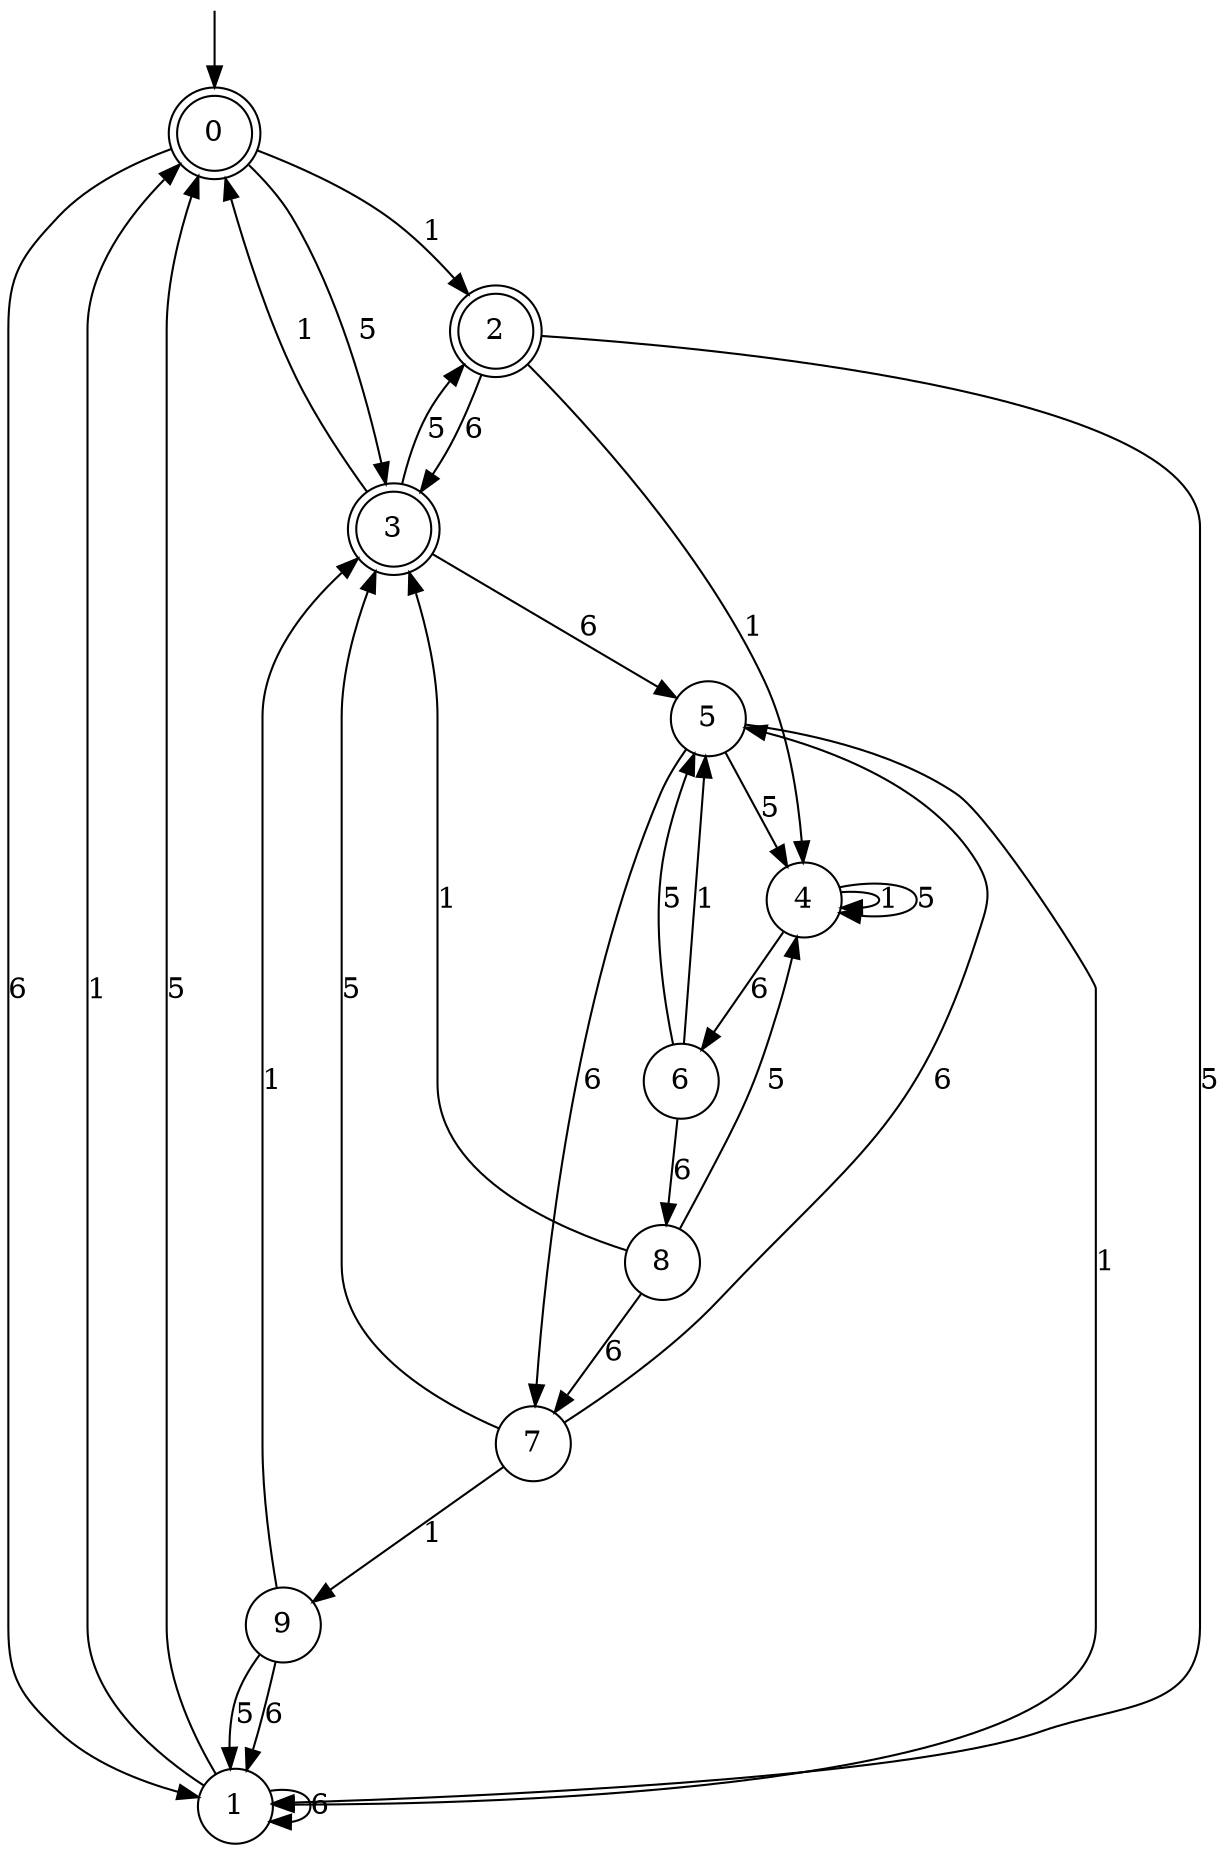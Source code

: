 digraph g {

	s0 [shape="doublecircle" label="0"];
	s1 [shape="circle" label="1"];
	s2 [shape="doublecircle" label="2"];
	s3 [shape="doublecircle" label="3"];
	s4 [shape="circle" label="4"];
	s5 [shape="circle" label="5"];
	s6 [shape="circle" label="6"];
	s7 [shape="circle" label="7"];
	s8 [shape="circle" label="8"];
	s9 [shape="circle" label="9"];
	s0 -> s1 [label="6"];
	s0 -> s2 [label="1"];
	s0 -> s3 [label="5"];
	s1 -> s1 [label="6"];
	s1 -> s0 [label="1"];
	s1 -> s0 [label="5"];
	s2 -> s3 [label="6"];
	s2 -> s4 [label="1"];
	s2 -> s1 [label="5"];
	s3 -> s5 [label="6"];
	s3 -> s0 [label="1"];
	s3 -> s2 [label="5"];
	s4 -> s6 [label="6"];
	s4 -> s4 [label="1"];
	s4 -> s4 [label="5"];
	s5 -> s7 [label="6"];
	s5 -> s1 [label="1"];
	s5 -> s4 [label="5"];
	s6 -> s8 [label="6"];
	s6 -> s5 [label="1"];
	s6 -> s5 [label="5"];
	s7 -> s5 [label="6"];
	s7 -> s9 [label="1"];
	s7 -> s3 [label="5"];
	s8 -> s7 [label="6"];
	s8 -> s3 [label="1"];
	s8 -> s4 [label="5"];
	s9 -> s1 [label="6"];
	s9 -> s3 [label="1"];
	s9 -> s1 [label="5"];

__start0 [label="" shape="none" width="0" height="0"];
__start0 -> s0;

}
